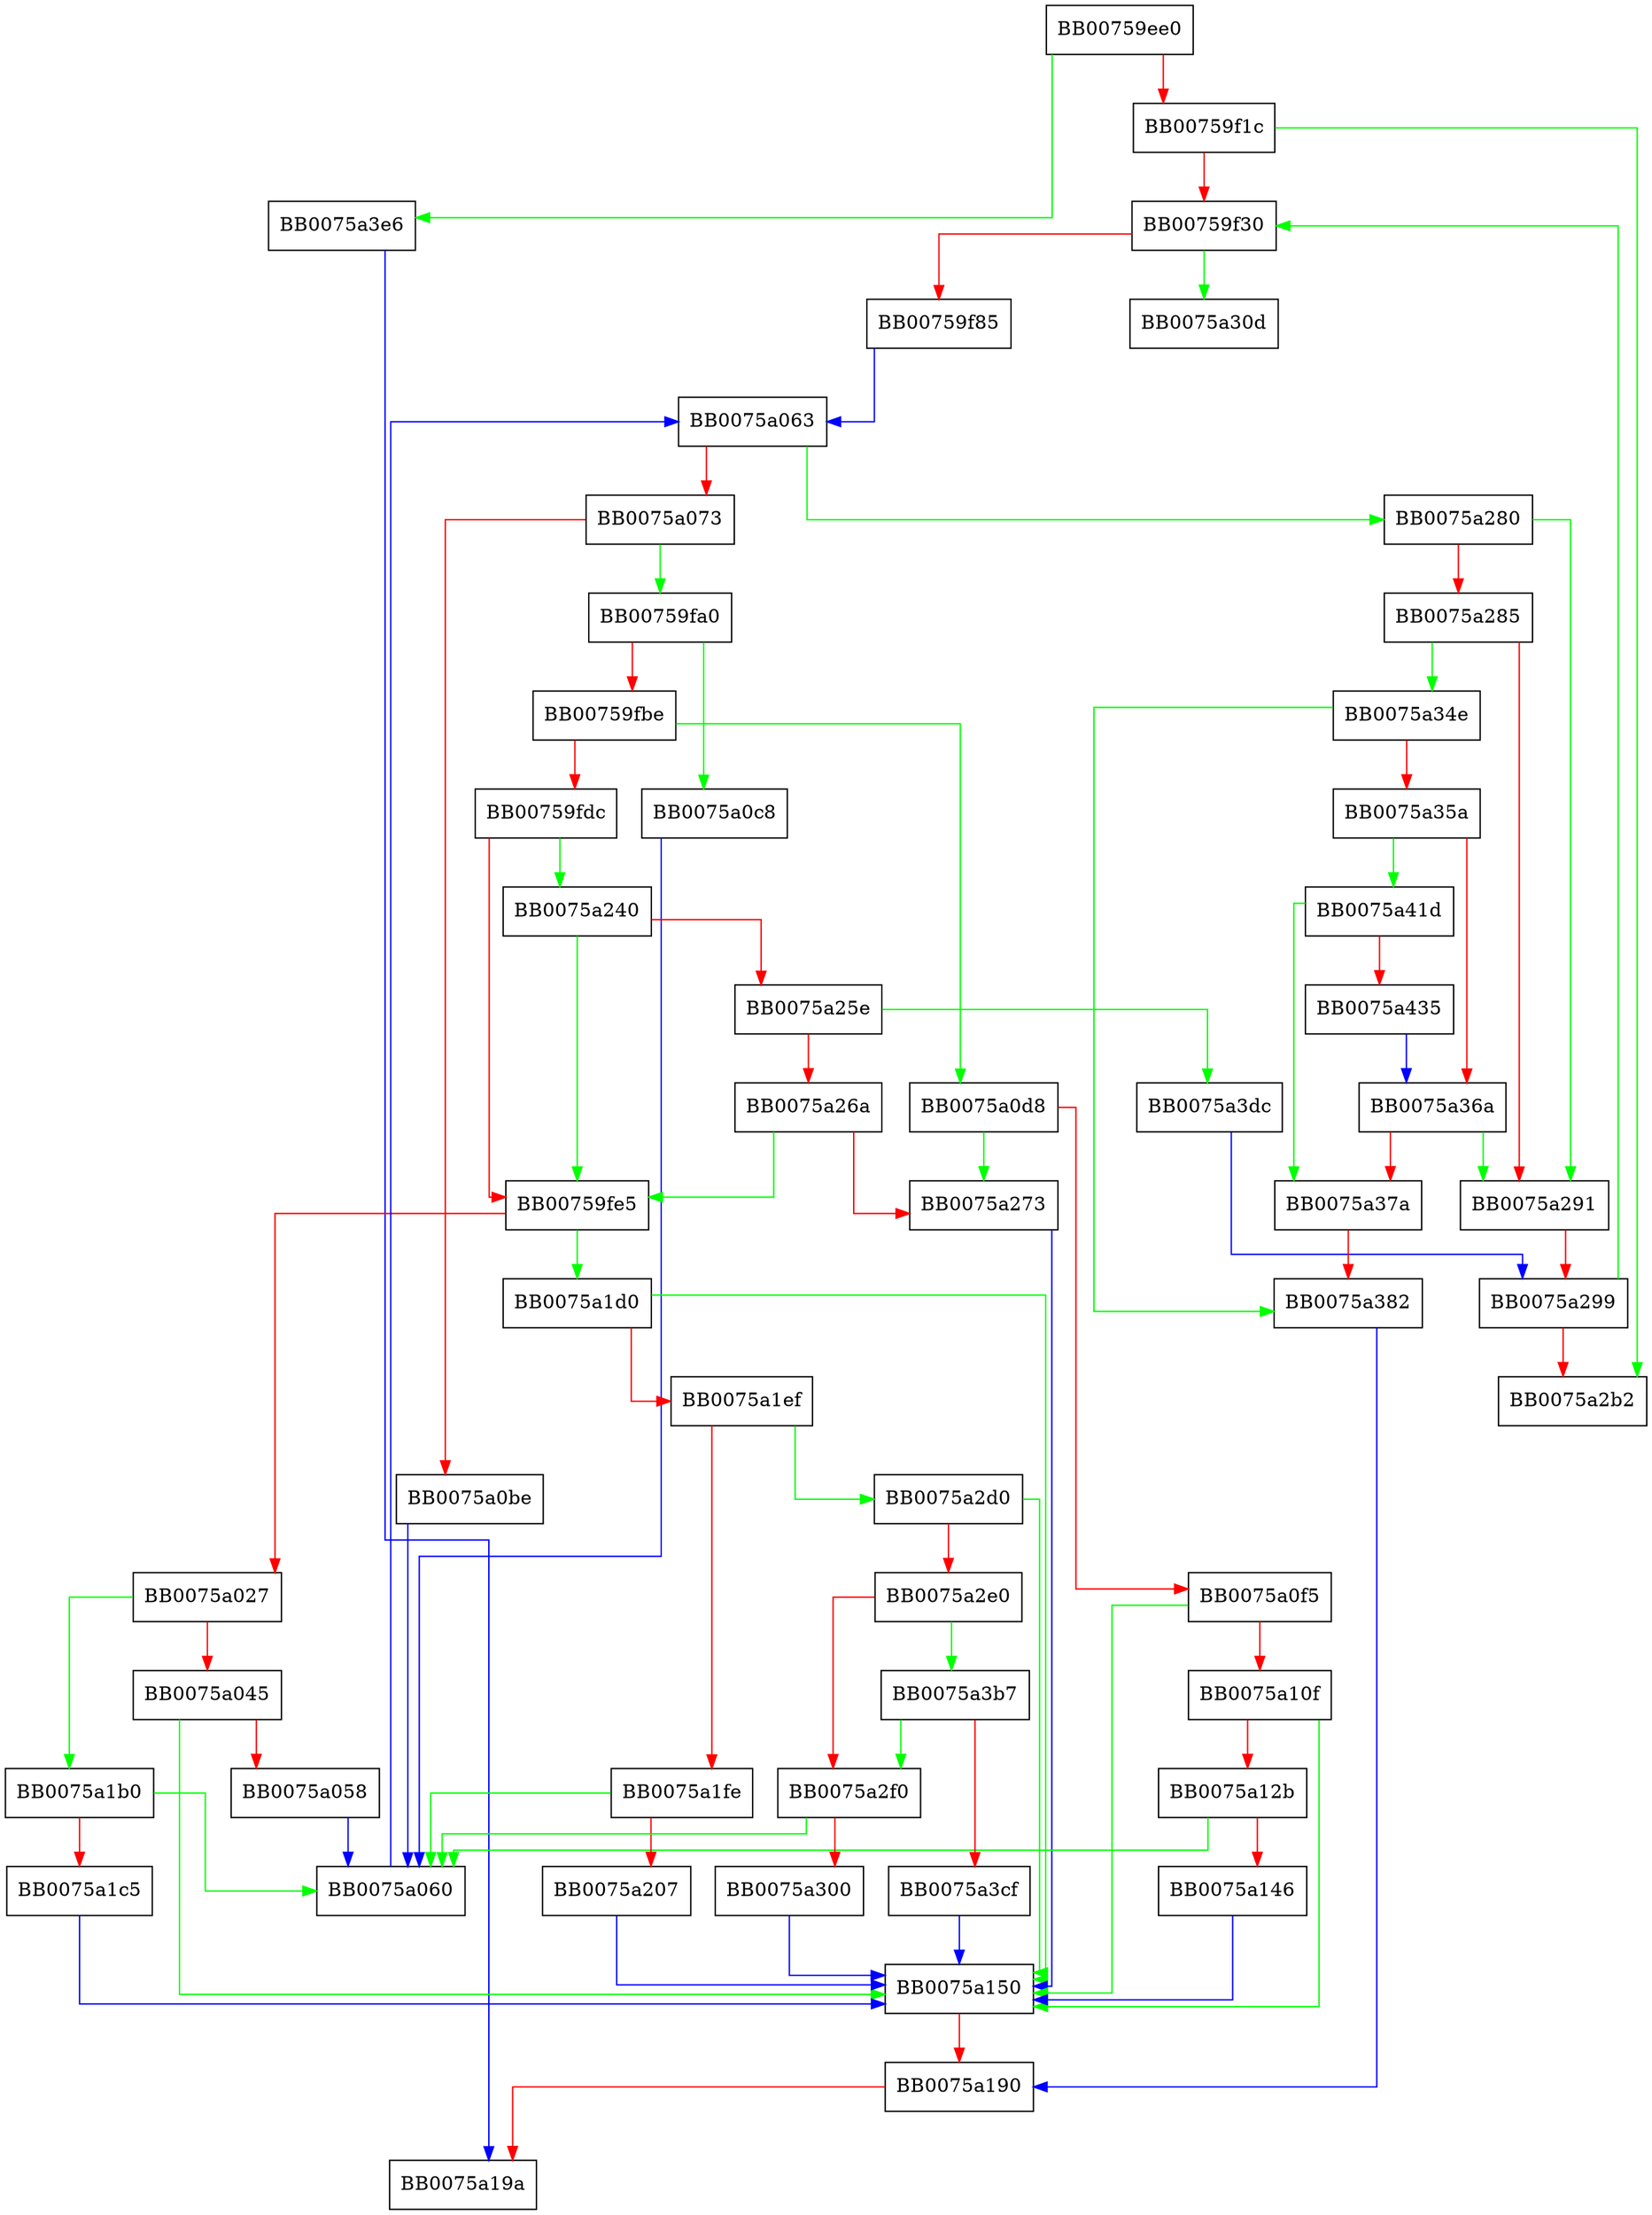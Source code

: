 digraph int_engine_module_init {
  node [shape="box"];
  graph [splines=ortho];
  BB00759ee0 -> BB0075a3e6 [color="green"];
  BB00759ee0 -> BB00759f1c [color="red"];
  BB00759f1c -> BB0075a2b2 [color="green"];
  BB00759f1c -> BB00759f30 [color="red"];
  BB00759f30 -> BB0075a30d [color="green"];
  BB00759f30 -> BB00759f85 [color="red"];
  BB00759f85 -> BB0075a063 [color="blue"];
  BB00759fa0 -> BB0075a0c8 [color="green"];
  BB00759fa0 -> BB00759fbe [color="red"];
  BB00759fbe -> BB0075a0d8 [color="green"];
  BB00759fbe -> BB00759fdc [color="red"];
  BB00759fdc -> BB0075a240 [color="green"];
  BB00759fdc -> BB00759fe5 [color="red"];
  BB00759fe5 -> BB0075a1d0 [color="green"];
  BB00759fe5 -> BB0075a027 [color="red"];
  BB0075a027 -> BB0075a1b0 [color="green"];
  BB0075a027 -> BB0075a045 [color="red"];
  BB0075a045 -> BB0075a150 [color="green"];
  BB0075a045 -> BB0075a058 [color="red"];
  BB0075a058 -> BB0075a060 [color="blue"];
  BB0075a060 -> BB0075a063 [color="blue"];
  BB0075a063 -> BB0075a280 [color="green"];
  BB0075a063 -> BB0075a073 [color="red"];
  BB0075a073 -> BB00759fa0 [color="green"];
  BB0075a073 -> BB0075a0be [color="red"];
  BB0075a0be -> BB0075a060 [color="blue"];
  BB0075a0c8 -> BB0075a060 [color="blue"];
  BB0075a0d8 -> BB0075a273 [color="green"];
  BB0075a0d8 -> BB0075a0f5 [color="red"];
  BB0075a0f5 -> BB0075a150 [color="green"];
  BB0075a0f5 -> BB0075a10f [color="red"];
  BB0075a10f -> BB0075a150 [color="green"];
  BB0075a10f -> BB0075a12b [color="red"];
  BB0075a12b -> BB0075a060 [color="green"];
  BB0075a12b -> BB0075a146 [color="red"];
  BB0075a146 -> BB0075a150 [color="blue"];
  BB0075a150 -> BB0075a190 [color="red"];
  BB0075a190 -> BB0075a19a [color="red"];
  BB0075a1b0 -> BB0075a060 [color="green"];
  BB0075a1b0 -> BB0075a1c5 [color="red"];
  BB0075a1c5 -> BB0075a150 [color="blue"];
  BB0075a1d0 -> BB0075a150 [color="green"];
  BB0075a1d0 -> BB0075a1ef [color="red"];
  BB0075a1ef -> BB0075a2d0 [color="green"];
  BB0075a1ef -> BB0075a1fe [color="red"];
  BB0075a1fe -> BB0075a060 [color="green"];
  BB0075a1fe -> BB0075a207 [color="red"];
  BB0075a207 -> BB0075a150 [color="blue"];
  BB0075a240 -> BB00759fe5 [color="green"];
  BB0075a240 -> BB0075a25e [color="red"];
  BB0075a25e -> BB0075a3dc [color="green"];
  BB0075a25e -> BB0075a26a [color="red"];
  BB0075a26a -> BB00759fe5 [color="green"];
  BB0075a26a -> BB0075a273 [color="red"];
  BB0075a273 -> BB0075a150 [color="blue"];
  BB0075a280 -> BB0075a291 [color="green"];
  BB0075a280 -> BB0075a285 [color="red"];
  BB0075a285 -> BB0075a34e [color="green"];
  BB0075a285 -> BB0075a291 [color="red"];
  BB0075a291 -> BB0075a299 [color="red"];
  BB0075a299 -> BB00759f30 [color="green"];
  BB0075a299 -> BB0075a2b2 [color="red"];
  BB0075a2d0 -> BB0075a150 [color="green"];
  BB0075a2d0 -> BB0075a2e0 [color="red"];
  BB0075a2e0 -> BB0075a3b7 [color="green"];
  BB0075a2e0 -> BB0075a2f0 [color="red"];
  BB0075a2f0 -> BB0075a060 [color="green"];
  BB0075a2f0 -> BB0075a300 [color="red"];
  BB0075a300 -> BB0075a150 [color="blue"];
  BB0075a34e -> BB0075a382 [color="green"];
  BB0075a34e -> BB0075a35a [color="red"];
  BB0075a35a -> BB0075a41d [color="green"];
  BB0075a35a -> BB0075a36a [color="red"];
  BB0075a36a -> BB0075a291 [color="green"];
  BB0075a36a -> BB0075a37a [color="red"];
  BB0075a37a -> BB0075a382 [color="red"];
  BB0075a382 -> BB0075a190 [color="blue"];
  BB0075a3b7 -> BB0075a2f0 [color="green"];
  BB0075a3b7 -> BB0075a3cf [color="red"];
  BB0075a3cf -> BB0075a150 [color="blue"];
  BB0075a3dc -> BB0075a299 [color="blue"];
  BB0075a3e6 -> BB0075a19a [color="blue"];
  BB0075a41d -> BB0075a37a [color="green"];
  BB0075a41d -> BB0075a435 [color="red"];
  BB0075a435 -> BB0075a36a [color="blue"];
}